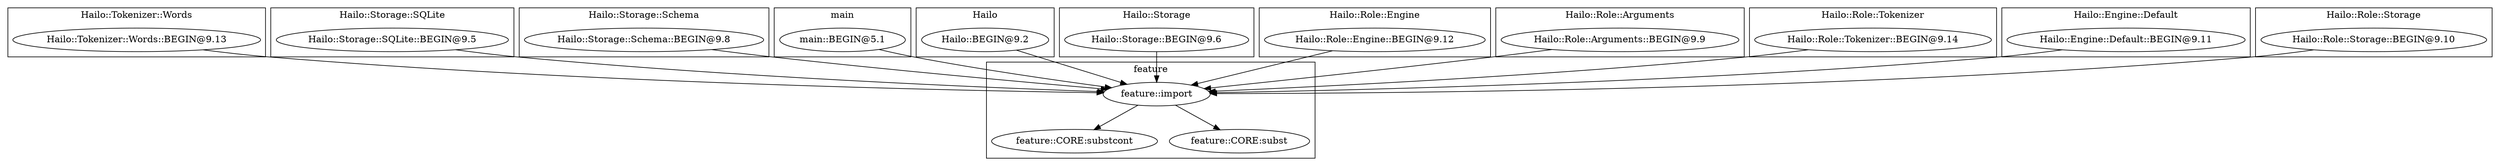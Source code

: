 digraph {
graph [overlap=false]
subgraph cluster_Hailo_Tokenizer_Words {
	label="Hailo::Tokenizer::Words";
	"Hailo::Tokenizer::Words::BEGIN@9.13";
}
subgraph cluster_Hailo_Storage_SQLite {
	label="Hailo::Storage::SQLite";
	"Hailo::Storage::SQLite::BEGIN@9.5";
}
subgraph cluster_feature {
	label="feature";
	"feature::import";
	"feature::CORE:substcont";
	"feature::CORE:subst";
}
subgraph cluster_Hailo_Storage_Schema {
	label="Hailo::Storage::Schema";
	"Hailo::Storage::Schema::BEGIN@9.8";
}
subgraph cluster_main {
	label="main";
	"main::BEGIN@5.1";
}
subgraph cluster_Hailo {
	label="Hailo";
	"Hailo::BEGIN@9.2";
}
subgraph cluster_Hailo_Storage {
	label="Hailo::Storage";
	"Hailo::Storage::BEGIN@9.6";
}
subgraph cluster_Hailo_Role_Engine {
	label="Hailo::Role::Engine";
	"Hailo::Role::Engine::BEGIN@9.12";
}
subgraph cluster_Hailo_Role_Arguments {
	label="Hailo::Role::Arguments";
	"Hailo::Role::Arguments::BEGIN@9.9";
}
subgraph cluster_Hailo_Role_Tokenizer {
	label="Hailo::Role::Tokenizer";
	"Hailo::Role::Tokenizer::BEGIN@9.14";
}
subgraph cluster_Hailo_Engine_Default {
	label="Hailo::Engine::Default";
	"Hailo::Engine::Default::BEGIN@9.11";
}
subgraph cluster_Hailo_Role_Storage {
	label="Hailo::Role::Storage";
	"Hailo::Role::Storage::BEGIN@9.10";
}
"Hailo::Role::Storage::BEGIN@9.10" -> "feature::import";
"Hailo::Role::Engine::BEGIN@9.12" -> "feature::import";
"Hailo::Engine::Default::BEGIN@9.11" -> "feature::import";
"Hailo::Role::Tokenizer::BEGIN@9.14" -> "feature::import";
"main::BEGIN@5.1" -> "feature::import";
"Hailo::Role::Arguments::BEGIN@9.9" -> "feature::import";
"Hailo::Tokenizer::Words::BEGIN@9.13" -> "feature::import";
"Hailo::Storage::SQLite::BEGIN@9.5" -> "feature::import";
"Hailo::Storage::BEGIN@9.6" -> "feature::import";
"Hailo::BEGIN@9.2" -> "feature::import";
"Hailo::Storage::Schema::BEGIN@9.8" -> "feature::import";
"feature::import" -> "feature::CORE:subst";
"feature::import" -> "feature::CORE:substcont";
}
